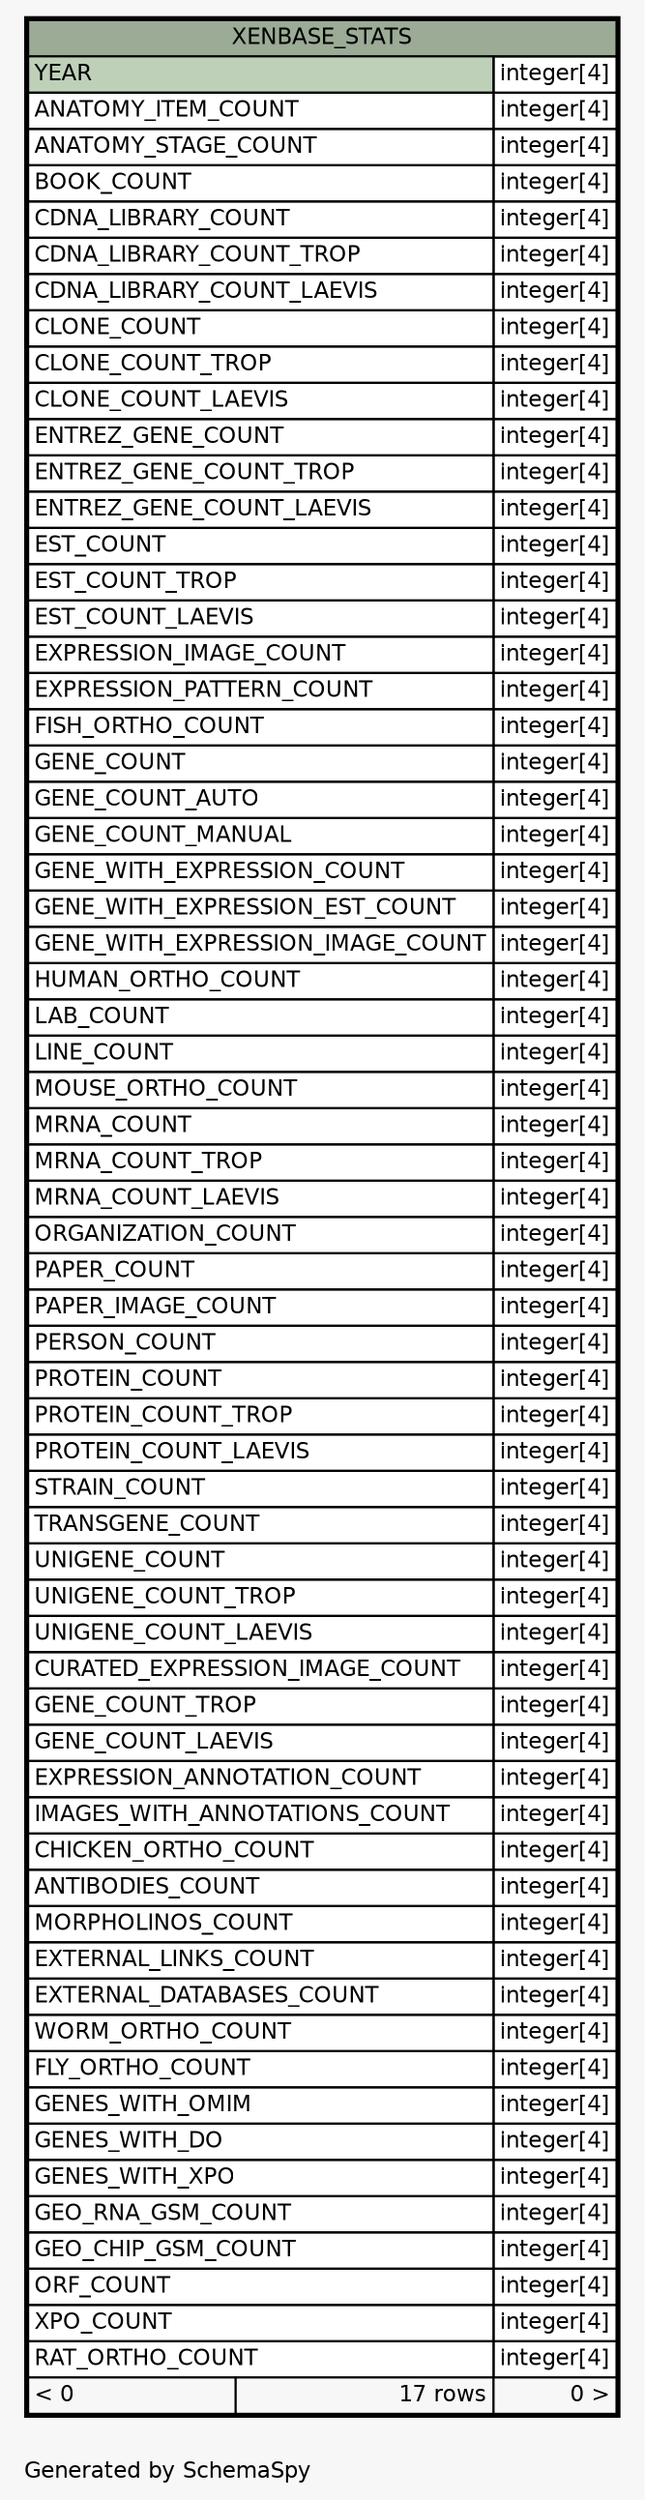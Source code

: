 // dot 2.38.0 on Windows 10 10.0
// SchemaSpy rev Unknown
digraph "oneDegreeRelationshipsDiagram" {
  graph [
    rankdir="RL"
    bgcolor="#f7f7f7"
    label="\nGenerated by SchemaSpy"
    labeljust="l"
    nodesep="0.18"
    ranksep="0.46"
    fontname="Helvetica"
    fontsize="11"
  ];
  node [
    fontname="Helvetica"
    fontsize="11"
    shape="plaintext"
  ];
  edge [
    arrowsize="0.8"
  ];
  "XENBASE_STATS" [
    label=<
    <TABLE BORDER="2" CELLBORDER="1" CELLSPACING="0" BGCOLOR="#ffffff">
      <TR><TD COLSPAN="3" BGCOLOR="#9bab96" ALIGN="CENTER">XENBASE_STATS</TD></TR>
      <TR><TD PORT="YEAR" COLSPAN="2" BGCOLOR="#bed1b8" ALIGN="LEFT">YEAR</TD><TD PORT="YEAR.type" ALIGN="LEFT">integer[4]</TD></TR>
      <TR><TD PORT="ANATOMY_ITEM_COUNT" COLSPAN="2" ALIGN="LEFT">ANATOMY_ITEM_COUNT</TD><TD PORT="ANATOMY_ITEM_COUNT.type" ALIGN="LEFT">integer[4]</TD></TR>
      <TR><TD PORT="ANATOMY_STAGE_COUNT" COLSPAN="2" ALIGN="LEFT">ANATOMY_STAGE_COUNT</TD><TD PORT="ANATOMY_STAGE_COUNT.type" ALIGN="LEFT">integer[4]</TD></TR>
      <TR><TD PORT="BOOK_COUNT" COLSPAN="2" ALIGN="LEFT">BOOK_COUNT</TD><TD PORT="BOOK_COUNT.type" ALIGN="LEFT">integer[4]</TD></TR>
      <TR><TD PORT="CDNA_LIBRARY_COUNT" COLSPAN="2" ALIGN="LEFT">CDNA_LIBRARY_COUNT</TD><TD PORT="CDNA_LIBRARY_COUNT.type" ALIGN="LEFT">integer[4]</TD></TR>
      <TR><TD PORT="CDNA_LIBRARY_COUNT_TROP" COLSPAN="2" ALIGN="LEFT">CDNA_LIBRARY_COUNT_TROP</TD><TD PORT="CDNA_LIBRARY_COUNT_TROP.type" ALIGN="LEFT">integer[4]</TD></TR>
      <TR><TD PORT="CDNA_LIBRARY_COUNT_LAEVIS" COLSPAN="2" ALIGN="LEFT">CDNA_LIBRARY_COUNT_LAEVIS</TD><TD PORT="CDNA_LIBRARY_COUNT_LAEVIS.type" ALIGN="LEFT">integer[4]</TD></TR>
      <TR><TD PORT="CLONE_COUNT" COLSPAN="2" ALIGN="LEFT">CLONE_COUNT</TD><TD PORT="CLONE_COUNT.type" ALIGN="LEFT">integer[4]</TD></TR>
      <TR><TD PORT="CLONE_COUNT_TROP" COLSPAN="2" ALIGN="LEFT">CLONE_COUNT_TROP</TD><TD PORT="CLONE_COUNT_TROP.type" ALIGN="LEFT">integer[4]</TD></TR>
      <TR><TD PORT="CLONE_COUNT_LAEVIS" COLSPAN="2" ALIGN="LEFT">CLONE_COUNT_LAEVIS</TD><TD PORT="CLONE_COUNT_LAEVIS.type" ALIGN="LEFT">integer[4]</TD></TR>
      <TR><TD PORT="ENTREZ_GENE_COUNT" COLSPAN="2" ALIGN="LEFT">ENTREZ_GENE_COUNT</TD><TD PORT="ENTREZ_GENE_COUNT.type" ALIGN="LEFT">integer[4]</TD></TR>
      <TR><TD PORT="ENTREZ_GENE_COUNT_TROP" COLSPAN="2" ALIGN="LEFT">ENTREZ_GENE_COUNT_TROP</TD><TD PORT="ENTREZ_GENE_COUNT_TROP.type" ALIGN="LEFT">integer[4]</TD></TR>
      <TR><TD PORT="ENTREZ_GENE_COUNT_LAEVIS" COLSPAN="2" ALIGN="LEFT">ENTREZ_GENE_COUNT_LAEVIS</TD><TD PORT="ENTREZ_GENE_COUNT_LAEVIS.type" ALIGN="LEFT">integer[4]</TD></TR>
      <TR><TD PORT="EST_COUNT" COLSPAN="2" ALIGN="LEFT">EST_COUNT</TD><TD PORT="EST_COUNT.type" ALIGN="LEFT">integer[4]</TD></TR>
      <TR><TD PORT="EST_COUNT_TROP" COLSPAN="2" ALIGN="LEFT">EST_COUNT_TROP</TD><TD PORT="EST_COUNT_TROP.type" ALIGN="LEFT">integer[4]</TD></TR>
      <TR><TD PORT="EST_COUNT_LAEVIS" COLSPAN="2" ALIGN="LEFT">EST_COUNT_LAEVIS</TD><TD PORT="EST_COUNT_LAEVIS.type" ALIGN="LEFT">integer[4]</TD></TR>
      <TR><TD PORT="EXPRESSION_IMAGE_COUNT" COLSPAN="2" ALIGN="LEFT">EXPRESSION_IMAGE_COUNT</TD><TD PORT="EXPRESSION_IMAGE_COUNT.type" ALIGN="LEFT">integer[4]</TD></TR>
      <TR><TD PORT="EXPRESSION_PATTERN_COUNT" COLSPAN="2" ALIGN="LEFT">EXPRESSION_PATTERN_COUNT</TD><TD PORT="EXPRESSION_PATTERN_COUNT.type" ALIGN="LEFT">integer[4]</TD></TR>
      <TR><TD PORT="FISH_ORTHO_COUNT" COLSPAN="2" ALIGN="LEFT">FISH_ORTHO_COUNT</TD><TD PORT="FISH_ORTHO_COUNT.type" ALIGN="LEFT">integer[4]</TD></TR>
      <TR><TD PORT="GENE_COUNT" COLSPAN="2" ALIGN="LEFT">GENE_COUNT</TD><TD PORT="GENE_COUNT.type" ALIGN="LEFT">integer[4]</TD></TR>
      <TR><TD PORT="GENE_COUNT_AUTO" COLSPAN="2" ALIGN="LEFT">GENE_COUNT_AUTO</TD><TD PORT="GENE_COUNT_AUTO.type" ALIGN="LEFT">integer[4]</TD></TR>
      <TR><TD PORT="GENE_COUNT_MANUAL" COLSPAN="2" ALIGN="LEFT">GENE_COUNT_MANUAL</TD><TD PORT="GENE_COUNT_MANUAL.type" ALIGN="LEFT">integer[4]</TD></TR>
      <TR><TD PORT="GENE_WITH_EXPRESSION_COUNT" COLSPAN="2" ALIGN="LEFT">GENE_WITH_EXPRESSION_COUNT</TD><TD PORT="GENE_WITH_EXPRESSION_COUNT.type" ALIGN="LEFT">integer[4]</TD></TR>
      <TR><TD PORT="GENE_WITH_EXPRESSION_EST_COUNT" COLSPAN="2" ALIGN="LEFT">GENE_WITH_EXPRESSION_EST_COUNT</TD><TD PORT="GENE_WITH_EXPRESSION_EST_COUNT.type" ALIGN="LEFT">integer[4]</TD></TR>
      <TR><TD PORT="GENE_WITH_EXPRESSION_IMAGE_COUNT" COLSPAN="2" ALIGN="LEFT">GENE_WITH_EXPRESSION_IMAGE_COUNT</TD><TD PORT="GENE_WITH_EXPRESSION_IMAGE_COUNT.type" ALIGN="LEFT">integer[4]</TD></TR>
      <TR><TD PORT="HUMAN_ORTHO_COUNT" COLSPAN="2" ALIGN="LEFT">HUMAN_ORTHO_COUNT</TD><TD PORT="HUMAN_ORTHO_COUNT.type" ALIGN="LEFT">integer[4]</TD></TR>
      <TR><TD PORT="LAB_COUNT" COLSPAN="2" ALIGN="LEFT">LAB_COUNT</TD><TD PORT="LAB_COUNT.type" ALIGN="LEFT">integer[4]</TD></TR>
      <TR><TD PORT="LINE_COUNT" COLSPAN="2" ALIGN="LEFT">LINE_COUNT</TD><TD PORT="LINE_COUNT.type" ALIGN="LEFT">integer[4]</TD></TR>
      <TR><TD PORT="MOUSE_ORTHO_COUNT" COLSPAN="2" ALIGN="LEFT">MOUSE_ORTHO_COUNT</TD><TD PORT="MOUSE_ORTHO_COUNT.type" ALIGN="LEFT">integer[4]</TD></TR>
      <TR><TD PORT="MRNA_COUNT" COLSPAN="2" ALIGN="LEFT">MRNA_COUNT</TD><TD PORT="MRNA_COUNT.type" ALIGN="LEFT">integer[4]</TD></TR>
      <TR><TD PORT="MRNA_COUNT_TROP" COLSPAN="2" ALIGN="LEFT">MRNA_COUNT_TROP</TD><TD PORT="MRNA_COUNT_TROP.type" ALIGN="LEFT">integer[4]</TD></TR>
      <TR><TD PORT="MRNA_COUNT_LAEVIS" COLSPAN="2" ALIGN="LEFT">MRNA_COUNT_LAEVIS</TD><TD PORT="MRNA_COUNT_LAEVIS.type" ALIGN="LEFT">integer[4]</TD></TR>
      <TR><TD PORT="ORGANIZATION_COUNT" COLSPAN="2" ALIGN="LEFT">ORGANIZATION_COUNT</TD><TD PORT="ORGANIZATION_COUNT.type" ALIGN="LEFT">integer[4]</TD></TR>
      <TR><TD PORT="PAPER_COUNT" COLSPAN="2" ALIGN="LEFT">PAPER_COUNT</TD><TD PORT="PAPER_COUNT.type" ALIGN="LEFT">integer[4]</TD></TR>
      <TR><TD PORT="PAPER_IMAGE_COUNT" COLSPAN="2" ALIGN="LEFT">PAPER_IMAGE_COUNT</TD><TD PORT="PAPER_IMAGE_COUNT.type" ALIGN="LEFT">integer[4]</TD></TR>
      <TR><TD PORT="PERSON_COUNT" COLSPAN="2" ALIGN="LEFT">PERSON_COUNT</TD><TD PORT="PERSON_COUNT.type" ALIGN="LEFT">integer[4]</TD></TR>
      <TR><TD PORT="PROTEIN_COUNT" COLSPAN="2" ALIGN="LEFT">PROTEIN_COUNT</TD><TD PORT="PROTEIN_COUNT.type" ALIGN="LEFT">integer[4]</TD></TR>
      <TR><TD PORT="PROTEIN_COUNT_TROP" COLSPAN="2" ALIGN="LEFT">PROTEIN_COUNT_TROP</TD><TD PORT="PROTEIN_COUNT_TROP.type" ALIGN="LEFT">integer[4]</TD></TR>
      <TR><TD PORT="PROTEIN_COUNT_LAEVIS" COLSPAN="2" ALIGN="LEFT">PROTEIN_COUNT_LAEVIS</TD><TD PORT="PROTEIN_COUNT_LAEVIS.type" ALIGN="LEFT">integer[4]</TD></TR>
      <TR><TD PORT="STRAIN_COUNT" COLSPAN="2" ALIGN="LEFT">STRAIN_COUNT</TD><TD PORT="STRAIN_COUNT.type" ALIGN="LEFT">integer[4]</TD></TR>
      <TR><TD PORT="TRANSGENE_COUNT" COLSPAN="2" ALIGN="LEFT">TRANSGENE_COUNT</TD><TD PORT="TRANSGENE_COUNT.type" ALIGN="LEFT">integer[4]</TD></TR>
      <TR><TD PORT="UNIGENE_COUNT" COLSPAN="2" ALIGN="LEFT">UNIGENE_COUNT</TD><TD PORT="UNIGENE_COUNT.type" ALIGN="LEFT">integer[4]</TD></TR>
      <TR><TD PORT="UNIGENE_COUNT_TROP" COLSPAN="2" ALIGN="LEFT">UNIGENE_COUNT_TROP</TD><TD PORT="UNIGENE_COUNT_TROP.type" ALIGN="LEFT">integer[4]</TD></TR>
      <TR><TD PORT="UNIGENE_COUNT_LAEVIS" COLSPAN="2" ALIGN="LEFT">UNIGENE_COUNT_LAEVIS</TD><TD PORT="UNIGENE_COUNT_LAEVIS.type" ALIGN="LEFT">integer[4]</TD></TR>
      <TR><TD PORT="CURATED_EXPRESSION_IMAGE_COUNT" COLSPAN="2" ALIGN="LEFT">CURATED_EXPRESSION_IMAGE_COUNT</TD><TD PORT="CURATED_EXPRESSION_IMAGE_COUNT.type" ALIGN="LEFT">integer[4]</TD></TR>
      <TR><TD PORT="GENE_COUNT_TROP" COLSPAN="2" ALIGN="LEFT">GENE_COUNT_TROP</TD><TD PORT="GENE_COUNT_TROP.type" ALIGN="LEFT">integer[4]</TD></TR>
      <TR><TD PORT="GENE_COUNT_LAEVIS" COLSPAN="2" ALIGN="LEFT">GENE_COUNT_LAEVIS</TD><TD PORT="GENE_COUNT_LAEVIS.type" ALIGN="LEFT">integer[4]</TD></TR>
      <TR><TD PORT="EXPRESSION_ANNOTATION_COUNT" COLSPAN="2" ALIGN="LEFT">EXPRESSION_ANNOTATION_COUNT</TD><TD PORT="EXPRESSION_ANNOTATION_COUNT.type" ALIGN="LEFT">integer[4]</TD></TR>
      <TR><TD PORT="IMAGES_WITH_ANNOTATIONS_COUNT" COLSPAN="2" ALIGN="LEFT">IMAGES_WITH_ANNOTATIONS_COUNT</TD><TD PORT="IMAGES_WITH_ANNOTATIONS_COUNT.type" ALIGN="LEFT">integer[4]</TD></TR>
      <TR><TD PORT="CHICKEN_ORTHO_COUNT" COLSPAN="2" ALIGN="LEFT">CHICKEN_ORTHO_COUNT</TD><TD PORT="CHICKEN_ORTHO_COUNT.type" ALIGN="LEFT">integer[4]</TD></TR>
      <TR><TD PORT="ANTIBODIES_COUNT" COLSPAN="2" ALIGN="LEFT">ANTIBODIES_COUNT</TD><TD PORT="ANTIBODIES_COUNT.type" ALIGN="LEFT">integer[4]</TD></TR>
      <TR><TD PORT="MORPHOLINOS_COUNT" COLSPAN="2" ALIGN="LEFT">MORPHOLINOS_COUNT</TD><TD PORT="MORPHOLINOS_COUNT.type" ALIGN="LEFT">integer[4]</TD></TR>
      <TR><TD PORT="EXTERNAL_LINKS_COUNT" COLSPAN="2" ALIGN="LEFT">EXTERNAL_LINKS_COUNT</TD><TD PORT="EXTERNAL_LINKS_COUNT.type" ALIGN="LEFT">integer[4]</TD></TR>
      <TR><TD PORT="EXTERNAL_DATABASES_COUNT" COLSPAN="2" ALIGN="LEFT">EXTERNAL_DATABASES_COUNT</TD><TD PORT="EXTERNAL_DATABASES_COUNT.type" ALIGN="LEFT">integer[4]</TD></TR>
      <TR><TD PORT="WORM_ORTHO_COUNT" COLSPAN="2" ALIGN="LEFT">WORM_ORTHO_COUNT</TD><TD PORT="WORM_ORTHO_COUNT.type" ALIGN="LEFT">integer[4]</TD></TR>
      <TR><TD PORT="FLY_ORTHO_COUNT" COLSPAN="2" ALIGN="LEFT">FLY_ORTHO_COUNT</TD><TD PORT="FLY_ORTHO_COUNT.type" ALIGN="LEFT">integer[4]</TD></TR>
      <TR><TD PORT="GENES_WITH_OMIM" COLSPAN="2" ALIGN="LEFT">GENES_WITH_OMIM</TD><TD PORT="GENES_WITH_OMIM.type" ALIGN="LEFT">integer[4]</TD></TR>
      <TR><TD PORT="GENES_WITH_DO" COLSPAN="2" ALIGN="LEFT">GENES_WITH_DO</TD><TD PORT="GENES_WITH_DO.type" ALIGN="LEFT">integer[4]</TD></TR>
      <TR><TD PORT="GENES_WITH_XPO" COLSPAN="2" ALIGN="LEFT">GENES_WITH_XPO</TD><TD PORT="GENES_WITH_XPO.type" ALIGN="LEFT">integer[4]</TD></TR>
      <TR><TD PORT="GEO_RNA_GSM_COUNT" COLSPAN="2" ALIGN="LEFT">GEO_RNA_GSM_COUNT</TD><TD PORT="GEO_RNA_GSM_COUNT.type" ALIGN="LEFT">integer[4]</TD></TR>
      <TR><TD PORT="GEO_CHIP_GSM_COUNT" COLSPAN="2" ALIGN="LEFT">GEO_CHIP_GSM_COUNT</TD><TD PORT="GEO_CHIP_GSM_COUNT.type" ALIGN="LEFT">integer[4]</TD></TR>
      <TR><TD PORT="ORF_COUNT" COLSPAN="2" ALIGN="LEFT">ORF_COUNT</TD><TD PORT="ORF_COUNT.type" ALIGN="LEFT">integer[4]</TD></TR>
      <TR><TD PORT="XPO_COUNT" COLSPAN="2" ALIGN="LEFT">XPO_COUNT</TD><TD PORT="XPO_COUNT.type" ALIGN="LEFT">integer[4]</TD></TR>
      <TR><TD PORT="RAT_ORTHO_COUNT" COLSPAN="2" ALIGN="LEFT">RAT_ORTHO_COUNT</TD><TD PORT="RAT_ORTHO_COUNT.type" ALIGN="LEFT">integer[4]</TD></TR>
      <TR><TD ALIGN="LEFT" BGCOLOR="#f7f7f7">&lt; 0</TD><TD ALIGN="RIGHT" BGCOLOR="#f7f7f7">17 rows</TD><TD ALIGN="RIGHT" BGCOLOR="#f7f7f7">0 &gt;</TD></TR>
    </TABLE>>
    URL="XENBASE_STATS.html"
    tooltip="XENBASE_STATS"
  ];
}
